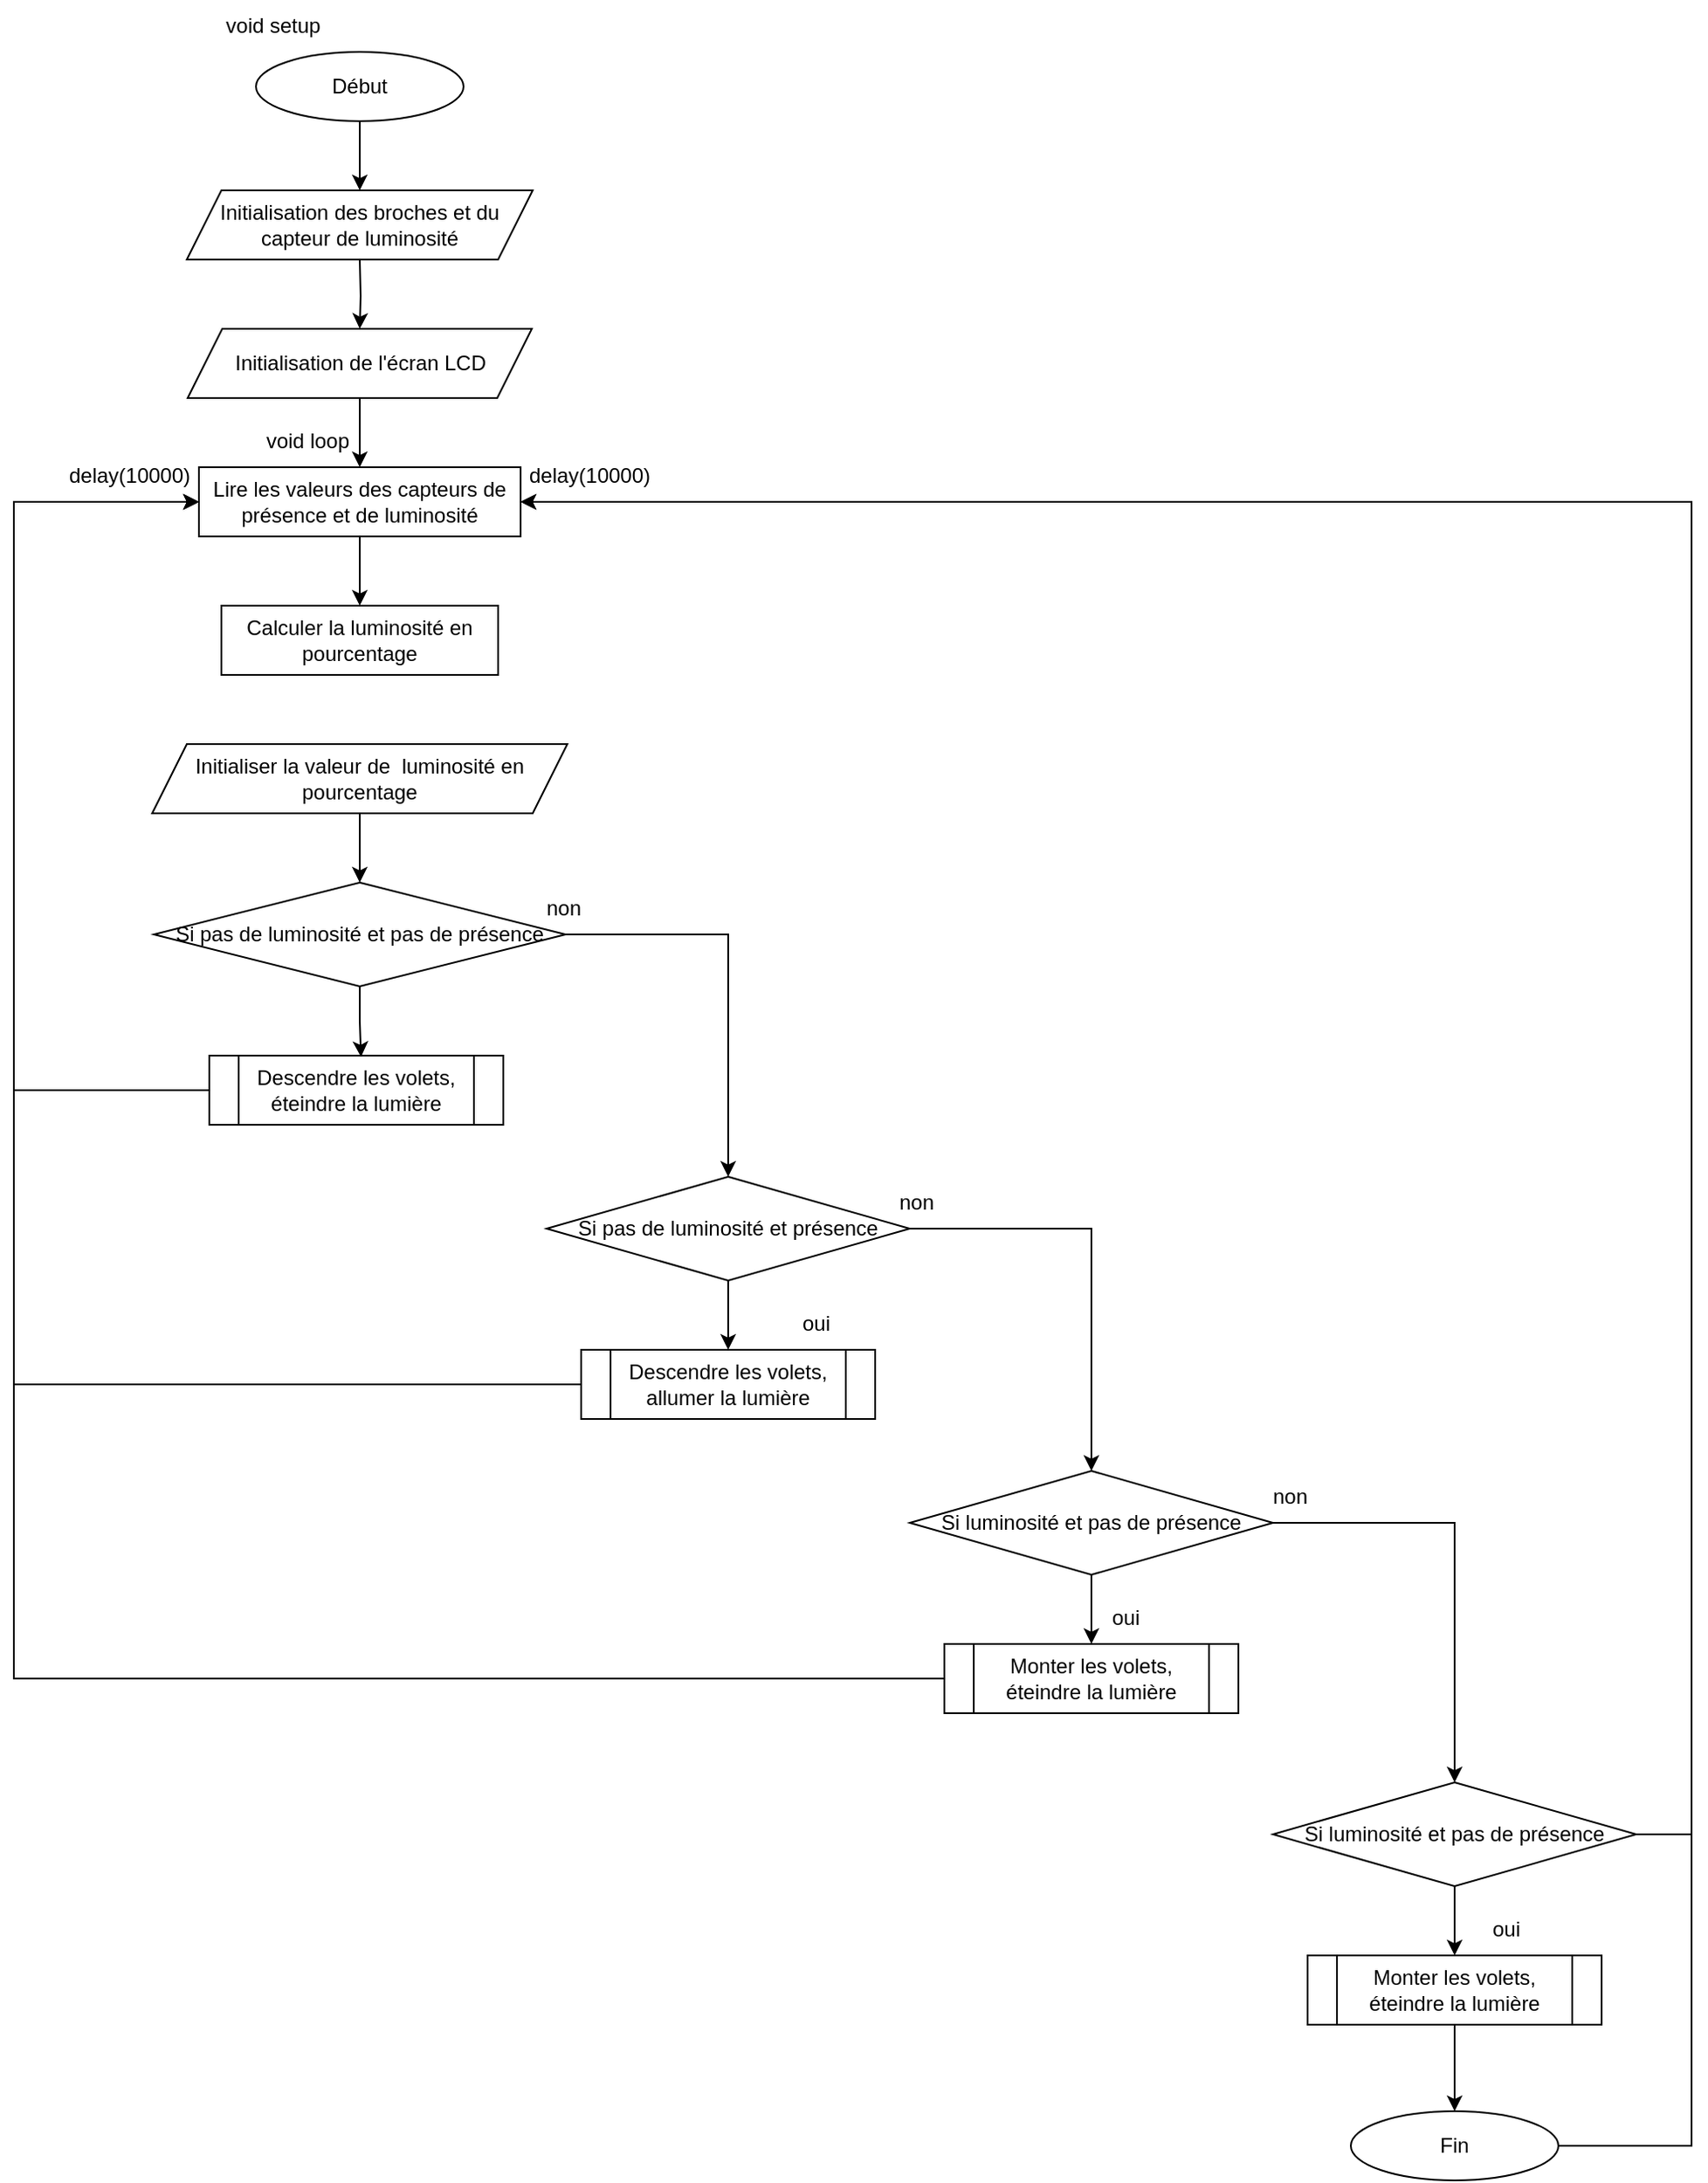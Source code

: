 <mxfile version="22.0.6" type="github">
  <diagram id="C5RBs43oDa-KdzZeNtuy" name="Page-1">
    <mxGraphModel dx="1326" dy="2117" grid="1" gridSize="10" guides="1" tooltips="1" connect="1" arrows="1" fold="1" page="1" pageScale="1" pageWidth="827" pageHeight="1169" math="0" shadow="0">
      <root>
        <mxCell id="WIyWlLk6GJQsqaUBKTNV-0" />
        <mxCell id="WIyWlLk6GJQsqaUBKTNV-1" parent="WIyWlLk6GJQsqaUBKTNV-0" />
        <mxCell id="xAbx2Bpbm73bnaDxQKKW-11" style="edgeStyle=orthogonalEdgeStyle;rounded=0;orthogonalLoop=1;jettySize=auto;html=1;exitX=0.5;exitY=1;exitDx=0;exitDy=0;entryX=0.5;entryY=0;entryDx=0;entryDy=0;" edge="1" parent="WIyWlLk6GJQsqaUBKTNV-1" source="xAbx2Bpbm73bnaDxQKKW-0">
          <mxGeometry relative="1" as="geometry">
            <mxPoint x="530" y="740" as="targetPoint" />
          </mxGeometry>
        </mxCell>
        <mxCell id="xAbx2Bpbm73bnaDxQKKW-0" value="Début" style="ellipse;whiteSpace=wrap;html=1;" vertex="1" parent="WIyWlLk6GJQsqaUBKTNV-1">
          <mxGeometry x="470" y="660" width="120" height="40" as="geometry" />
        </mxCell>
        <mxCell id="xAbx2Bpbm73bnaDxQKKW-12" style="edgeStyle=orthogonalEdgeStyle;rounded=0;orthogonalLoop=1;jettySize=auto;html=1;exitX=0.5;exitY=1;exitDx=0;exitDy=0;entryX=0.5;entryY=0;entryDx=0;entryDy=0;" edge="1" parent="WIyWlLk6GJQsqaUBKTNV-1" target="xAbx2Bpbm73bnaDxQKKW-16">
          <mxGeometry relative="1" as="geometry">
            <mxPoint x="530" y="780" as="sourcePoint" />
            <mxPoint x="530" y="810" as="targetPoint" />
          </mxGeometry>
        </mxCell>
        <mxCell id="xAbx2Bpbm73bnaDxQKKW-59" style="edgeStyle=orthogonalEdgeStyle;rounded=0;orthogonalLoop=1;jettySize=auto;html=1;exitX=1;exitY=0.5;exitDx=0;exitDy=0;entryX=1;entryY=0.5;entryDx=0;entryDy=0;" edge="1" parent="WIyWlLk6GJQsqaUBKTNV-1" source="xAbx2Bpbm73bnaDxQKKW-3" target="xAbx2Bpbm73bnaDxQKKW-22">
          <mxGeometry relative="1" as="geometry">
            <Array as="points">
              <mxPoint x="1300" y="1870" />
              <mxPoint x="1300" y="920" />
            </Array>
          </mxGeometry>
        </mxCell>
        <mxCell id="xAbx2Bpbm73bnaDxQKKW-3" value="Fin" style="ellipse;whiteSpace=wrap;html=1;" vertex="1" parent="WIyWlLk6GJQsqaUBKTNV-1">
          <mxGeometry x="1103" y="1850" width="120" height="40" as="geometry" />
        </mxCell>
        <mxCell id="xAbx2Bpbm73bnaDxQKKW-4" value="void setup" style="text;html=1;strokeColor=none;fillColor=none;align=center;verticalAlign=middle;whiteSpace=wrap;rounded=0;" vertex="1" parent="WIyWlLk6GJQsqaUBKTNV-1">
          <mxGeometry x="450" y="630" width="60" height="30" as="geometry" />
        </mxCell>
        <mxCell id="xAbx2Bpbm73bnaDxQKKW-5" value="void loop" style="text;html=1;strokeColor=none;fillColor=none;align=center;verticalAlign=middle;whiteSpace=wrap;rounded=0;" vertex="1" parent="WIyWlLk6GJQsqaUBKTNV-1">
          <mxGeometry x="450" y="900" width="60" height="30" as="geometry" />
        </mxCell>
        <mxCell id="xAbx2Bpbm73bnaDxQKKW-15" value="Initialisation des broches et du capteur de luminosité" style="shape=parallelogram;perimeter=parallelogramPerimeter;whiteSpace=wrap;html=1;fixedSize=1;" vertex="1" parent="WIyWlLk6GJQsqaUBKTNV-1">
          <mxGeometry x="430" y="740" width="200" height="40" as="geometry" />
        </mxCell>
        <mxCell id="xAbx2Bpbm73bnaDxQKKW-48" style="edgeStyle=orthogonalEdgeStyle;rounded=0;orthogonalLoop=1;jettySize=auto;html=1;exitX=0.5;exitY=1;exitDx=0;exitDy=0;entryX=0.5;entryY=0;entryDx=0;entryDy=0;" edge="1" parent="WIyWlLk6GJQsqaUBKTNV-1" source="xAbx2Bpbm73bnaDxQKKW-16" target="xAbx2Bpbm73bnaDxQKKW-22">
          <mxGeometry relative="1" as="geometry" />
        </mxCell>
        <mxCell id="xAbx2Bpbm73bnaDxQKKW-16" value="Initialisation de l&#39;écran LCD" style="shape=parallelogram;perimeter=parallelogramPerimeter;whiteSpace=wrap;html=1;fixedSize=1;" vertex="1" parent="WIyWlLk6GJQsqaUBKTNV-1">
          <mxGeometry x="430.5" y="820" width="199" height="40" as="geometry" />
        </mxCell>
        <mxCell id="xAbx2Bpbm73bnaDxQKKW-65" style="edgeStyle=orthogonalEdgeStyle;rounded=0;orthogonalLoop=1;jettySize=auto;html=1;exitX=0;exitY=0.5;exitDx=0;exitDy=0;entryX=0;entryY=0.5;entryDx=0;entryDy=0;" edge="1" parent="WIyWlLk6GJQsqaUBKTNV-1" source="xAbx2Bpbm73bnaDxQKKW-17" target="xAbx2Bpbm73bnaDxQKKW-22">
          <mxGeometry relative="1" as="geometry">
            <Array as="points">
              <mxPoint x="330" y="1260" />
              <mxPoint x="330" y="920" />
            </Array>
          </mxGeometry>
        </mxCell>
        <mxCell id="xAbx2Bpbm73bnaDxQKKW-17" value="Descendre les volets, éteindre la lumière" style="shape=process;whiteSpace=wrap;html=1;backgroundOutline=1;" vertex="1" parent="WIyWlLk6GJQsqaUBKTNV-1">
          <mxGeometry x="443" y="1240" width="170" height="40" as="geometry" />
        </mxCell>
        <mxCell id="xAbx2Bpbm73bnaDxQKKW-63" style="edgeStyle=orthogonalEdgeStyle;rounded=0;orthogonalLoop=1;jettySize=auto;html=1;exitX=0;exitY=0.5;exitDx=0;exitDy=0;entryX=0;entryY=0.5;entryDx=0;entryDy=0;" edge="1" parent="WIyWlLk6GJQsqaUBKTNV-1" source="xAbx2Bpbm73bnaDxQKKW-18" target="xAbx2Bpbm73bnaDxQKKW-22">
          <mxGeometry relative="1" as="geometry">
            <Array as="points">
              <mxPoint x="330" y="1430" />
              <mxPoint x="330" y="920" />
            </Array>
          </mxGeometry>
        </mxCell>
        <mxCell id="xAbx2Bpbm73bnaDxQKKW-18" value="Descendre les volets, allumer la lumière" style="shape=process;whiteSpace=wrap;html=1;backgroundOutline=1;" vertex="1" parent="WIyWlLk6GJQsqaUBKTNV-1">
          <mxGeometry x="658" y="1410" width="170" height="40" as="geometry" />
        </mxCell>
        <mxCell id="xAbx2Bpbm73bnaDxQKKW-62" style="edgeStyle=orthogonalEdgeStyle;rounded=0;orthogonalLoop=1;jettySize=auto;html=1;exitX=0;exitY=0.5;exitDx=0;exitDy=0;entryX=0;entryY=0.5;entryDx=0;entryDy=0;" edge="1" parent="WIyWlLk6GJQsqaUBKTNV-1" source="xAbx2Bpbm73bnaDxQKKW-19" target="xAbx2Bpbm73bnaDxQKKW-22">
          <mxGeometry relative="1" as="geometry">
            <mxPoint x="360" y="960.0" as="targetPoint" />
            <Array as="points">
              <mxPoint x="330" y="1600" />
              <mxPoint x="330" y="920" />
            </Array>
          </mxGeometry>
        </mxCell>
        <mxCell id="xAbx2Bpbm73bnaDxQKKW-19" value="Monter les volets, éteindre la lumière" style="shape=process;whiteSpace=wrap;html=1;backgroundOutline=1;" vertex="1" parent="WIyWlLk6GJQsqaUBKTNV-1">
          <mxGeometry x="868" y="1580" width="170" height="40" as="geometry" />
        </mxCell>
        <mxCell id="xAbx2Bpbm73bnaDxQKKW-57" style="edgeStyle=orthogonalEdgeStyle;rounded=0;orthogonalLoop=1;jettySize=auto;html=1;exitX=0.5;exitY=1;exitDx=0;exitDy=0;entryX=0.5;entryY=0;entryDx=0;entryDy=0;" edge="1" parent="WIyWlLk6GJQsqaUBKTNV-1" source="xAbx2Bpbm73bnaDxQKKW-21" target="xAbx2Bpbm73bnaDxQKKW-3">
          <mxGeometry relative="1" as="geometry" />
        </mxCell>
        <mxCell id="xAbx2Bpbm73bnaDxQKKW-21" value="Monter les volets, éteindre la lumière" style="shape=process;whiteSpace=wrap;html=1;backgroundOutline=1;" vertex="1" parent="WIyWlLk6GJQsqaUBKTNV-1">
          <mxGeometry x="1078" y="1760" width="170" height="40" as="geometry" />
        </mxCell>
        <mxCell id="xAbx2Bpbm73bnaDxQKKW-27" style="edgeStyle=orthogonalEdgeStyle;rounded=0;orthogonalLoop=1;jettySize=auto;html=1;entryX=0.5;entryY=0;entryDx=0;entryDy=0;" edge="1" parent="WIyWlLk6GJQsqaUBKTNV-1" source="xAbx2Bpbm73bnaDxQKKW-22" target="xAbx2Bpbm73bnaDxQKKW-26">
          <mxGeometry relative="1" as="geometry" />
        </mxCell>
        <mxCell id="xAbx2Bpbm73bnaDxQKKW-22" value="Lire les valeurs des capteurs de présence et de luminosité" style="rounded=0;whiteSpace=wrap;html=1;" vertex="1" parent="WIyWlLk6GJQsqaUBKTNV-1">
          <mxGeometry x="437" y="900" width="186" height="40" as="geometry" />
        </mxCell>
        <mxCell id="xAbx2Bpbm73bnaDxQKKW-49" style="edgeStyle=orthogonalEdgeStyle;rounded=0;orthogonalLoop=1;jettySize=auto;html=1;exitX=1;exitY=0.5;exitDx=0;exitDy=0;entryX=0.5;entryY=0;entryDx=0;entryDy=0;" edge="1" parent="WIyWlLk6GJQsqaUBKTNV-1" source="xAbx2Bpbm73bnaDxQKKW-23" target="xAbx2Bpbm73bnaDxQKKW-37">
          <mxGeometry relative="1" as="geometry" />
        </mxCell>
        <mxCell id="xAbx2Bpbm73bnaDxQKKW-23" value="Si pas de luminosité et pas de présence" style="rhombus;whiteSpace=wrap;html=1;" vertex="1" parent="WIyWlLk6GJQsqaUBKTNV-1">
          <mxGeometry x="411" y="1140" width="238" height="60" as="geometry" />
        </mxCell>
        <mxCell id="xAbx2Bpbm73bnaDxQKKW-26" value="Calculer la luminosité en pourcentage" style="rounded=0;whiteSpace=wrap;html=1;" vertex="1" parent="WIyWlLk6GJQsqaUBKTNV-1">
          <mxGeometry x="450" y="980" width="160" height="40" as="geometry" />
        </mxCell>
        <mxCell id="xAbx2Bpbm73bnaDxQKKW-67" style="edgeStyle=orthogonalEdgeStyle;rounded=0;orthogonalLoop=1;jettySize=auto;html=1;exitX=0.5;exitY=1;exitDx=0;exitDy=0;entryX=0.5;entryY=0;entryDx=0;entryDy=0;" edge="1" parent="WIyWlLk6GJQsqaUBKTNV-1" source="xAbx2Bpbm73bnaDxQKKW-31" target="xAbx2Bpbm73bnaDxQKKW-23">
          <mxGeometry relative="1" as="geometry" />
        </mxCell>
        <mxCell id="xAbx2Bpbm73bnaDxQKKW-31" value="Initialiser la valeur de&amp;nbsp; luminosité en pourcentage" style="shape=parallelogram;perimeter=parallelogramPerimeter;whiteSpace=wrap;html=1;fixedSize=1;" vertex="1" parent="WIyWlLk6GJQsqaUBKTNV-1">
          <mxGeometry x="410" y="1060" width="240" height="40" as="geometry" />
        </mxCell>
        <mxCell id="xAbx2Bpbm73bnaDxQKKW-39" style="edgeStyle=orthogonalEdgeStyle;rounded=0;orthogonalLoop=1;jettySize=auto;html=1;exitX=0.5;exitY=1;exitDx=0;exitDy=0;entryX=0.5;entryY=0;entryDx=0;entryDy=0;" edge="1" parent="WIyWlLk6GJQsqaUBKTNV-1" source="xAbx2Bpbm73bnaDxQKKW-37" target="xAbx2Bpbm73bnaDxQKKW-18">
          <mxGeometry relative="1" as="geometry" />
        </mxCell>
        <mxCell id="xAbx2Bpbm73bnaDxQKKW-51" style="edgeStyle=orthogonalEdgeStyle;rounded=0;orthogonalLoop=1;jettySize=auto;html=1;exitX=1;exitY=0.5;exitDx=0;exitDy=0;entryX=0.5;entryY=0;entryDx=0;entryDy=0;" edge="1" parent="WIyWlLk6GJQsqaUBKTNV-1" source="xAbx2Bpbm73bnaDxQKKW-37" target="xAbx2Bpbm73bnaDxQKKW-41">
          <mxGeometry relative="1" as="geometry" />
        </mxCell>
        <mxCell id="xAbx2Bpbm73bnaDxQKKW-37" value="Si pas de luminosité et présence" style="rhombus;whiteSpace=wrap;html=1;" vertex="1" parent="WIyWlLk6GJQsqaUBKTNV-1">
          <mxGeometry x="638" y="1310" width="210" height="60" as="geometry" />
        </mxCell>
        <mxCell id="xAbx2Bpbm73bnaDxQKKW-40" value="oui" style="text;html=1;strokeColor=none;fillColor=none;align=center;verticalAlign=middle;whiteSpace=wrap;rounded=0;" vertex="1" parent="WIyWlLk6GJQsqaUBKTNV-1">
          <mxGeometry x="764" y="1380" width="60" height="30" as="geometry" />
        </mxCell>
        <mxCell id="xAbx2Bpbm73bnaDxQKKW-43" style="edgeStyle=orthogonalEdgeStyle;rounded=0;orthogonalLoop=1;jettySize=auto;html=1;exitX=0.5;exitY=1;exitDx=0;exitDy=0;entryX=0.5;entryY=0;entryDx=0;entryDy=0;" edge="1" parent="WIyWlLk6GJQsqaUBKTNV-1" source="xAbx2Bpbm73bnaDxQKKW-41" target="xAbx2Bpbm73bnaDxQKKW-19">
          <mxGeometry relative="1" as="geometry" />
        </mxCell>
        <mxCell id="xAbx2Bpbm73bnaDxQKKW-52" style="edgeStyle=orthogonalEdgeStyle;rounded=0;orthogonalLoop=1;jettySize=auto;html=1;exitX=1;exitY=0.5;exitDx=0;exitDy=0;entryX=0.5;entryY=0;entryDx=0;entryDy=0;" edge="1" parent="WIyWlLk6GJQsqaUBKTNV-1" source="xAbx2Bpbm73bnaDxQKKW-41" target="xAbx2Bpbm73bnaDxQKKW-45">
          <mxGeometry relative="1" as="geometry" />
        </mxCell>
        <mxCell id="xAbx2Bpbm73bnaDxQKKW-41" value="Si luminosité et pas de présence" style="rhombus;whiteSpace=wrap;html=1;" vertex="1" parent="WIyWlLk6GJQsqaUBKTNV-1">
          <mxGeometry x="848" y="1480" width="210" height="60" as="geometry" />
        </mxCell>
        <mxCell id="xAbx2Bpbm73bnaDxQKKW-44" value="oui" style="text;html=1;strokeColor=none;fillColor=none;align=center;verticalAlign=middle;whiteSpace=wrap;rounded=0;" vertex="1" parent="WIyWlLk6GJQsqaUBKTNV-1">
          <mxGeometry x="943" y="1550" width="60" height="30" as="geometry" />
        </mxCell>
        <mxCell id="xAbx2Bpbm73bnaDxQKKW-47" style="edgeStyle=orthogonalEdgeStyle;rounded=0;orthogonalLoop=1;jettySize=auto;html=1;exitX=0.5;exitY=1;exitDx=0;exitDy=0;entryX=0.5;entryY=0;entryDx=0;entryDy=0;" edge="1" parent="WIyWlLk6GJQsqaUBKTNV-1" source="xAbx2Bpbm73bnaDxQKKW-45" target="xAbx2Bpbm73bnaDxQKKW-21">
          <mxGeometry relative="1" as="geometry" />
        </mxCell>
        <mxCell id="xAbx2Bpbm73bnaDxQKKW-74" style="edgeStyle=orthogonalEdgeStyle;rounded=0;orthogonalLoop=1;jettySize=auto;html=1;exitX=1;exitY=0.5;exitDx=0;exitDy=0;entryX=1;entryY=0.5;entryDx=0;entryDy=0;" edge="1" parent="WIyWlLk6GJQsqaUBKTNV-1" source="xAbx2Bpbm73bnaDxQKKW-45" target="xAbx2Bpbm73bnaDxQKKW-22">
          <mxGeometry relative="1" as="geometry">
            <Array as="points">
              <mxPoint x="1300" y="1690" />
              <mxPoint x="1300" y="920" />
            </Array>
          </mxGeometry>
        </mxCell>
        <mxCell id="xAbx2Bpbm73bnaDxQKKW-45" value="Si luminosité et pas de présence" style="rhombus;whiteSpace=wrap;html=1;" vertex="1" parent="WIyWlLk6GJQsqaUBKTNV-1">
          <mxGeometry x="1058" y="1660" width="210" height="60" as="geometry" />
        </mxCell>
        <mxCell id="xAbx2Bpbm73bnaDxQKKW-53" value="non" style="text;html=1;strokeColor=none;fillColor=none;align=center;verticalAlign=middle;whiteSpace=wrap;rounded=0;" vertex="1" parent="WIyWlLk6GJQsqaUBKTNV-1">
          <mxGeometry x="618" y="1140" width="60" height="30" as="geometry" />
        </mxCell>
        <mxCell id="xAbx2Bpbm73bnaDxQKKW-54" value="non" style="text;html=1;strokeColor=none;fillColor=none;align=center;verticalAlign=middle;whiteSpace=wrap;rounded=0;" vertex="1" parent="WIyWlLk6GJQsqaUBKTNV-1">
          <mxGeometry x="822" y="1310" width="60" height="30" as="geometry" />
        </mxCell>
        <mxCell id="xAbx2Bpbm73bnaDxQKKW-55" value="non" style="text;html=1;strokeColor=none;fillColor=none;align=center;verticalAlign=middle;whiteSpace=wrap;rounded=0;" vertex="1" parent="WIyWlLk6GJQsqaUBKTNV-1">
          <mxGeometry x="1038" y="1480" width="60" height="30" as="geometry" />
        </mxCell>
        <mxCell id="xAbx2Bpbm73bnaDxQKKW-69" style="edgeStyle=orthogonalEdgeStyle;rounded=0;orthogonalLoop=1;jettySize=auto;html=1;exitX=0.5;exitY=1;exitDx=0;exitDy=0;entryX=0.516;entryY=0.02;entryDx=0;entryDy=0;entryPerimeter=0;" edge="1" parent="WIyWlLk6GJQsqaUBKTNV-1" source="xAbx2Bpbm73bnaDxQKKW-23" target="xAbx2Bpbm73bnaDxQKKW-17">
          <mxGeometry relative="1" as="geometry" />
        </mxCell>
        <mxCell id="xAbx2Bpbm73bnaDxQKKW-70" value="delay(10000)" style="text;html=1;strokeColor=none;fillColor=none;align=center;verticalAlign=middle;whiteSpace=wrap;rounded=0;" vertex="1" parent="WIyWlLk6GJQsqaUBKTNV-1">
          <mxGeometry x="357" y="890" width="80" height="30" as="geometry" />
        </mxCell>
        <mxCell id="xAbx2Bpbm73bnaDxQKKW-71" value="delay(10000)" style="text;html=1;strokeColor=none;fillColor=none;align=center;verticalAlign=middle;whiteSpace=wrap;rounded=0;" vertex="1" parent="WIyWlLk6GJQsqaUBKTNV-1">
          <mxGeometry x="623" y="890" width="80" height="30" as="geometry" />
        </mxCell>
        <mxCell id="xAbx2Bpbm73bnaDxQKKW-72" value="void loop" style="text;html=1;strokeColor=none;fillColor=none;align=center;verticalAlign=middle;whiteSpace=wrap;rounded=0;" vertex="1" parent="WIyWlLk6GJQsqaUBKTNV-1">
          <mxGeometry x="470" y="870" width="60" height="30" as="geometry" />
        </mxCell>
        <mxCell id="xAbx2Bpbm73bnaDxQKKW-73" value="oui" style="text;html=1;strokeColor=none;fillColor=none;align=center;verticalAlign=middle;whiteSpace=wrap;rounded=0;" vertex="1" parent="WIyWlLk6GJQsqaUBKTNV-1">
          <mxGeometry x="1163" y="1730" width="60" height="30" as="geometry" />
        </mxCell>
      </root>
    </mxGraphModel>
  </diagram>
</mxfile>
